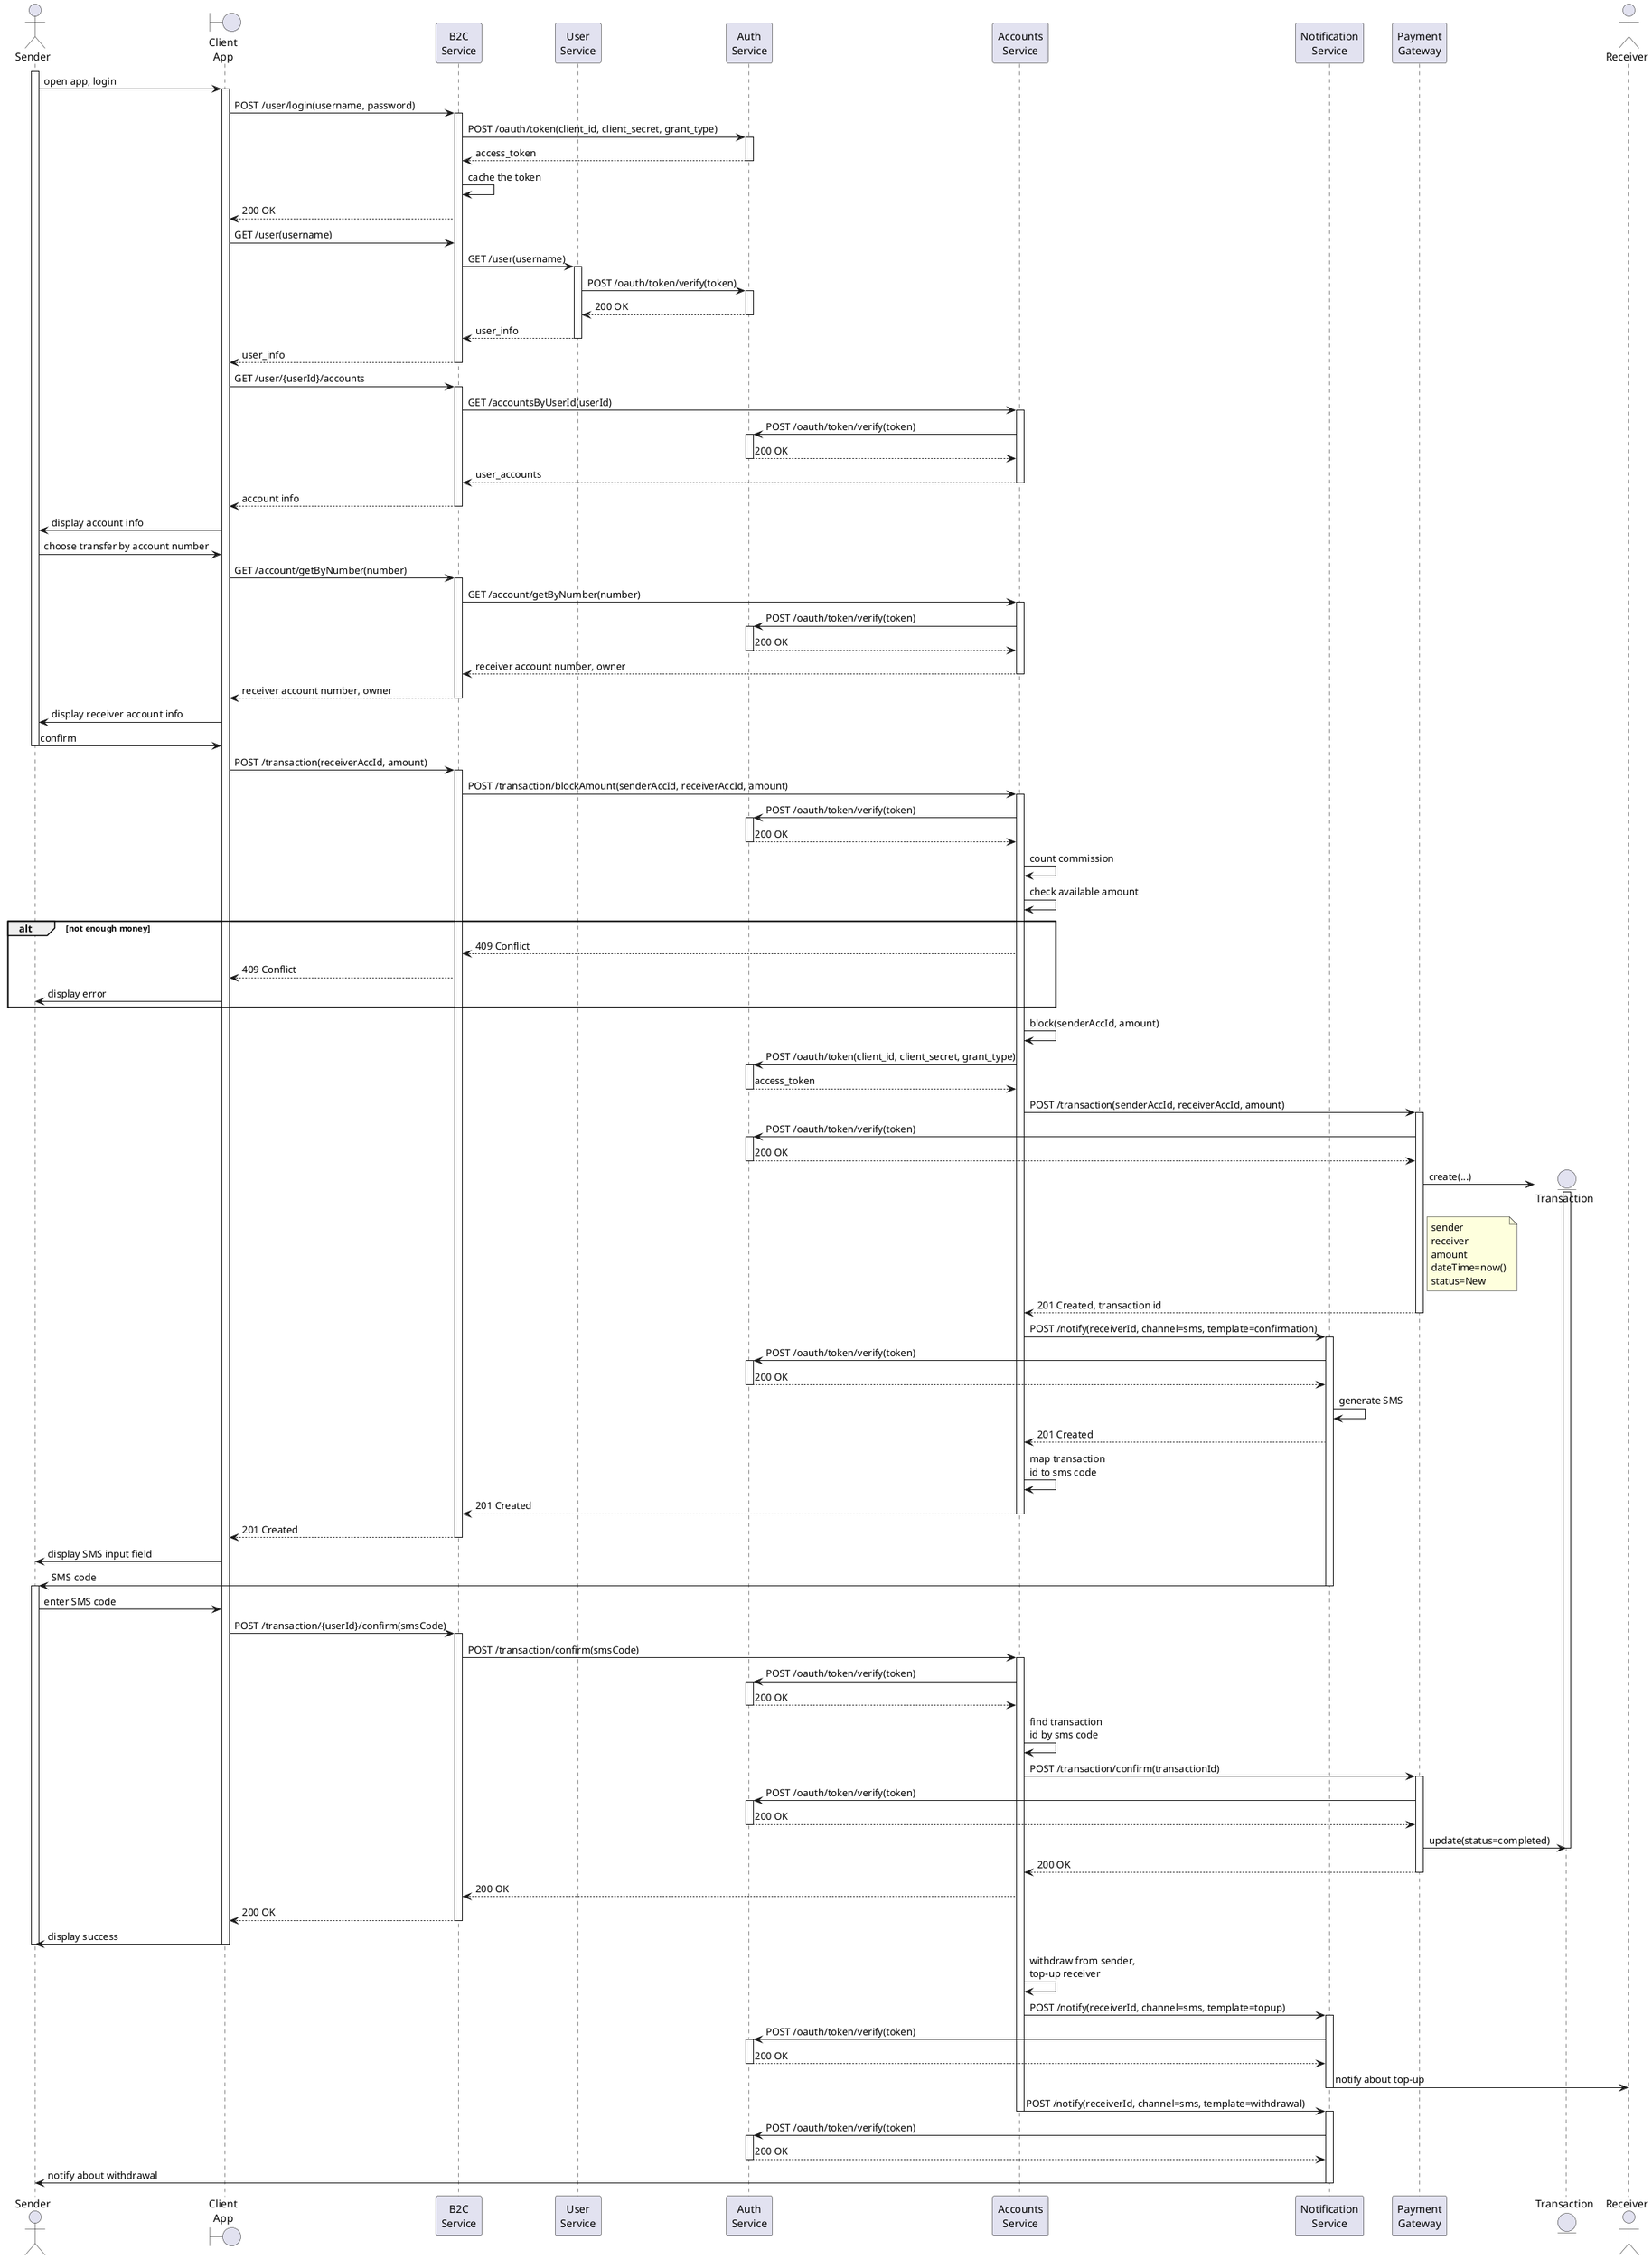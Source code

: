 @startuml e2e b2c bank transaction

actor Sender as sender
boundary "Client\nApp" as clientApp
participant "B2C\nService" as b2c
participant "User\nService" as userService
participant "Auth\nService" as authService
participant "Accounts\nService" as accountsService
participant "Notification\nService" as notifService
participant "Payment\nGateway" as paymentGateway

activate sender
sender -> clientApp: open app, login
activate clientApp

clientApp -> b2c: POST /user/login(username, password)
  activate b2c
  b2c -> authService: POST /oauth/token(client_id, client_secret, grant_type)
    activate authService
    authService --> b2c: access_token
  deactivate authService
  b2c -> b2c: cache the token
  b2c --> clientApp: 200 OK
  clientApp -> b2c: GET /user(username)
  b2c -> userService: GET /user(username)
    activate userService
    userService -> authService: POST /oauth/token/verify(token)
    activate authService
    authService --> userService: 200 OK
    deactivate authService
    userService --> b2c: user_info
  deactivate userService
  b2c --> clientApp: user_info
deactivate b2c

clientApp -> b2c: GET /user/{userId}/accounts
  activate b2c
  b2c -> accountsService: GET /accountsByUserId(userId)
    activate accountsService
      accountsService -> authService: POST /oauth/token/verify(token)
      activate authService
      authService --> accountsService: 200 OK
      deactivate authService
    accountsService --> b2c: user_accounts
  deactivate accountsService
b2c --> clientApp: account info
deactivate b2c

clientApp -> sender: display account info
sender -> clientApp: choose transfer by account number

clientApp -> b2c: GET /account/getByNumber(number)
  activate b2c
  b2c -> accountsService: GET /account/getByNumber(number)
    activate accountsService
    accountsService -> authService: POST /oauth/token/verify(token)
    activate authService
    authService --> accountsService: 200 OK
    deactivate authService
    accountsService --> b2c: receiver account number, owner
  deactivate accountsService
  b2c --> clientApp: receiver account number, owner
deactivate b2c

clientApp -> sender: display receiver account info
sender -> clientApp: confirm
deactivate sender
clientApp -> b2c: POST /transaction(receiverAccId, amount)
activate b2c
b2c -> accountsService: POST /transaction/blockAmount(senderAccId, receiverAccId, amount)
activate accountsService
accountsService -> authService: POST /oauth/token/verify(token)
activate authService
authService --> accountsService: 200 OK
deactivate authService
accountsService -> accountsService: count commission 
accountsService -> accountsService: check available amount

alt not enough money
	accountsService --> b2c: 409 Conflict
	b2c --> clientApp: 409 Conflict
	clientApp ->sender: display error
end

accountsService -> accountsService: block(senderAccId, amount)
accountsService -> authService: POST /oauth/token(client_id, client_secret, grant_type)
activate authService
authService --> accountsService: access_token
deactivate authService
accountsService -> paymentGateway: POST /transaction(senderAccId, receiverAccId, amount)
activate paymentGateway
paymentGateway -> authService: POST /oauth/token/verify(token)
activate authService
authService --> paymentGateway: 200 OK
deactivate authService
create entity Transaction
paymentGateway -> Transaction: create(...)

note right of paymentGateway
  sender
  receiver
  amount
  dateTime=now()
  status=New
end note

activate Transaction
paymentGateway --> accountsService: 201 Created, transaction id
deactivate paymentGateway
accountsService -> notifService: POST /notify(receiverId, channel=sms, template=confirmation)
activate notifService

notifService -> authService: POST /oauth/token/verify(token)
activate authService
authService --> notifService: 200 OK
deactivate authService
notifService -> notifService: generate SMS
notifService --> accountsService: 201 Created
accountsService -> accountsService: map transaction\nid to sms code
accountsService --> b2c: 201 Created
deactivate accountsService
b2c --> clientApp: 201 Created
deactivate b2c
clientApp -> sender: display SMS input field
notifService -> sender: SMS code
deactivate notifService
activate sender
sender -> clientApp: enter SMS code
clientApp -> b2c: POST /transaction/{userId}/confirm(smsCode)
activate b2c
b2c -> accountsService: POST /transaction/confirm(smsCode)
activate accountsService
accountsService -> authService: POST /oauth/token/verify(token)
activate authService
authService --> accountsService: 200 OK
deactivate authService
accountsService -> accountsService: find transaction\nid by sms code
accountsService -> paymentGateway: POST /transaction/confirm(transactionId)
activate paymentGateway
paymentGateway -> authService: POST /oauth/token/verify(token)
activate authService
authService --> paymentGateway: 200 OK
deactivate authService
paymentGateway -> Transaction: update(status=completed)
deactivate Transaction
paymentGateway --> accountsService: 200 OK
deactivate paymentGateway
accountsService --> b2c: 200 OK
b2c --> clientApp: 200 OK
deactivate b2c
clientApp -> sender: display success
deactivate clientApp
deactivate sender
accountsService -> accountsService: withdraw from sender,\ntop-up receiver
accountsService -> notifService: POST /notify(receiverId, channel=sms, template=topup)
activate notifService
notifService -> authService: POST /oauth/token/verify(token)
activate authService
authService --> notifService: 200 OK
deactivate authService
actor Receiver as receiver
notifService->receiver: notify about top-up
deactivate notifService
accountsService -> notifService: POST /notify(receiverId, channel=sms, template=withdrawal)
deactivate accountsService
activate notifService
notifService -> authService: POST /oauth/token/verify(token)
activate authService
authService --> notifService: 200 OK
deactivate authService
notifService->sender: notify about withdrawal
deactivate notifService

@enduml